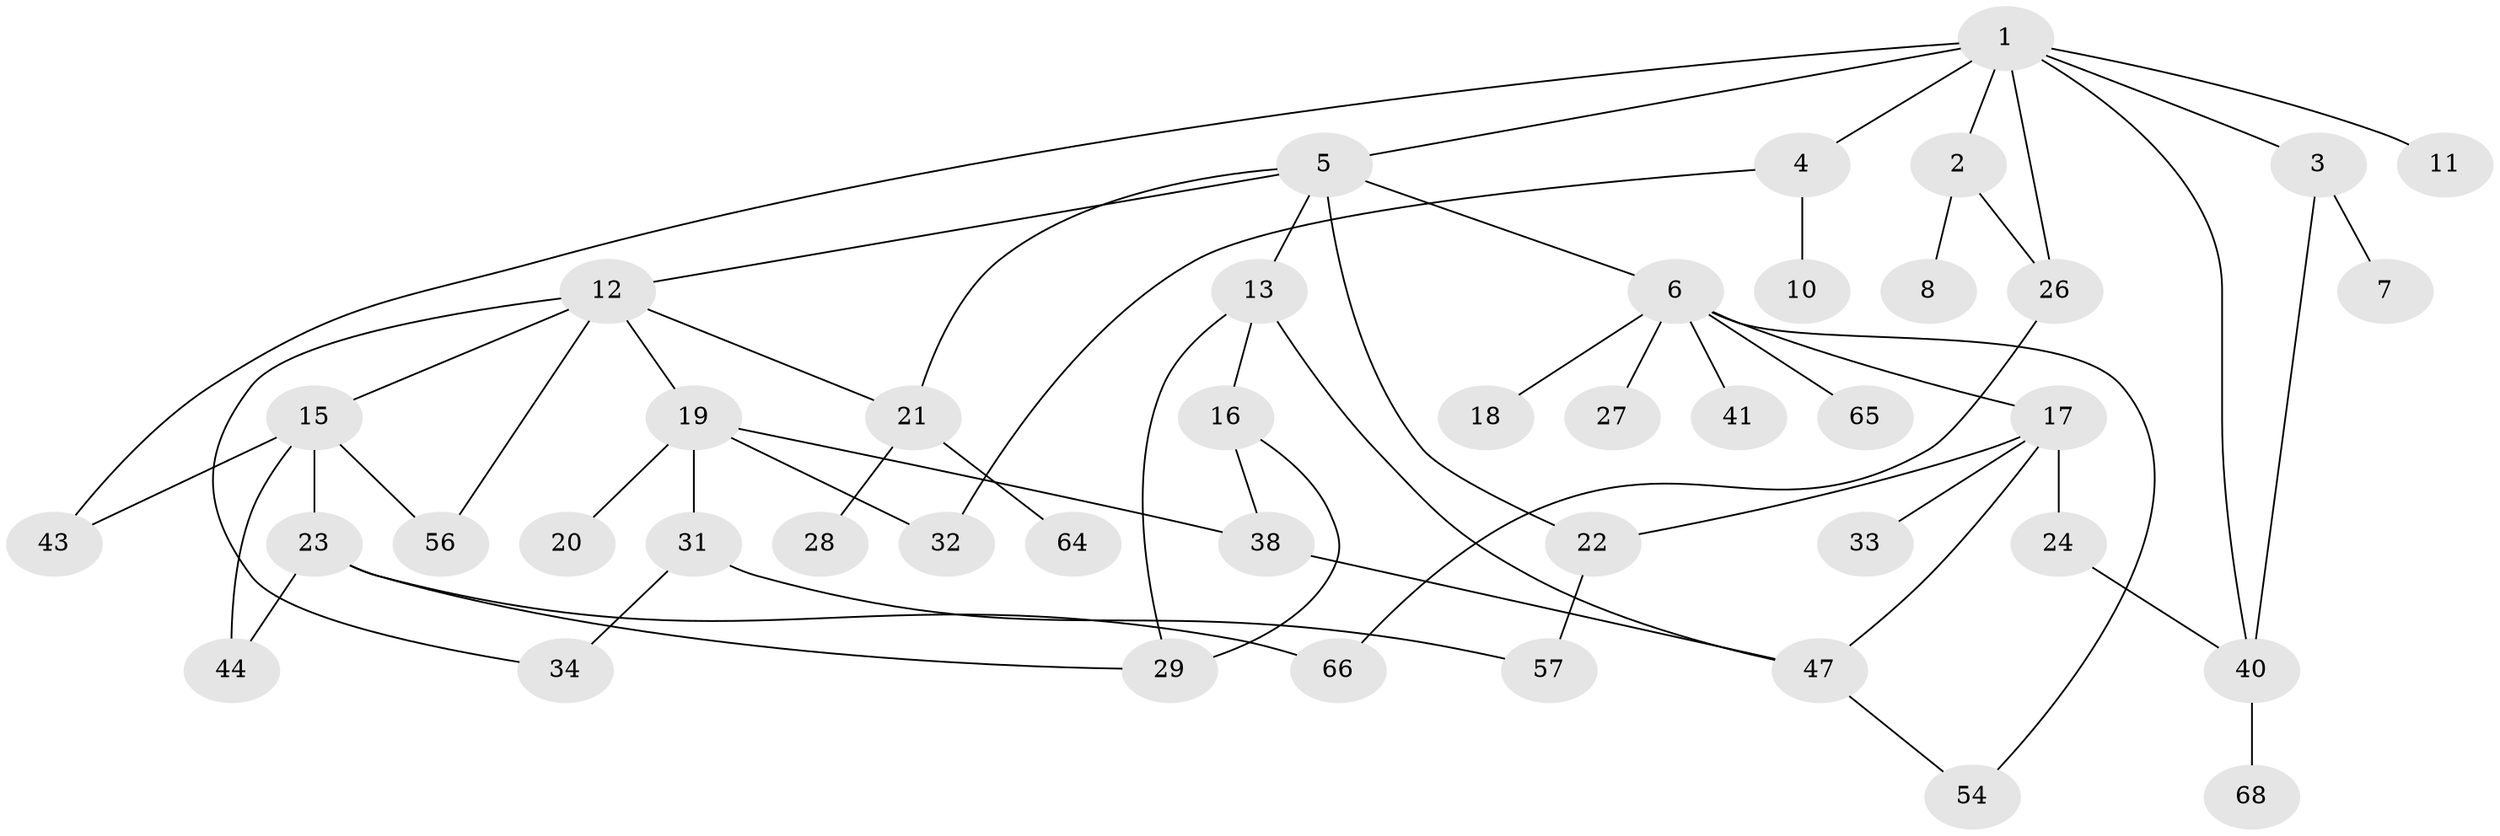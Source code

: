 // Generated by graph-tools (version 1.1) at 2025/23/03/03/25 07:23:33]
// undirected, 43 vertices, 60 edges
graph export_dot {
graph [start="1"]
  node [color=gray90,style=filled];
  1 [super="+67"];
  2 [super="+59"];
  3 [super="+9"];
  4 [super="+62"];
  5;
  6 [super="+25"];
  7;
  8;
  10 [super="+50"];
  11;
  12 [super="+14"];
  13 [super="+49"];
  15 [super="+36"];
  16;
  17 [super="+42"];
  18;
  19 [super="+48"];
  20;
  21 [super="+46"];
  22 [super="+63"];
  23 [super="+37"];
  24 [super="+45"];
  26 [super="+30"];
  27;
  28;
  29 [super="+51"];
  31 [super="+55"];
  32;
  33 [super="+35"];
  34;
  38 [super="+39"];
  40 [super="+61"];
  41;
  43 [super="+52"];
  44 [super="+53"];
  47 [super="+60"];
  54;
  56;
  57 [super="+58"];
  64;
  65;
  66;
  68;
  1 -- 2;
  1 -- 3;
  1 -- 4;
  1 -- 5;
  1 -- 11;
  1 -- 40;
  1 -- 26;
  1 -- 43;
  2 -- 8;
  2 -- 26;
  3 -- 7;
  3 -- 40;
  4 -- 10;
  4 -- 32;
  5 -- 6;
  5 -- 12;
  5 -- 13;
  5 -- 22;
  5 -- 21;
  6 -- 17;
  6 -- 18;
  6 -- 65;
  6 -- 54;
  6 -- 41;
  6 -- 27;
  12 -- 15;
  12 -- 19;
  12 -- 34;
  12 -- 56;
  12 -- 21;
  13 -- 16;
  13 -- 29;
  13 -- 47;
  15 -- 23 [weight=3];
  15 -- 43;
  15 -- 56;
  15 -- 44;
  16 -- 29;
  16 -- 38;
  17 -- 24;
  17 -- 33;
  17 -- 22;
  17 -- 47;
  19 -- 20;
  19 -- 31;
  19 -- 32;
  19 -- 38;
  21 -- 28;
  21 -- 64;
  22 -- 57;
  23 -- 66;
  23 -- 44;
  23 -- 29;
  24 -- 40;
  26 -- 66;
  31 -- 57;
  31 -- 34;
  38 -- 47;
  40 -- 68;
  47 -- 54;
}
